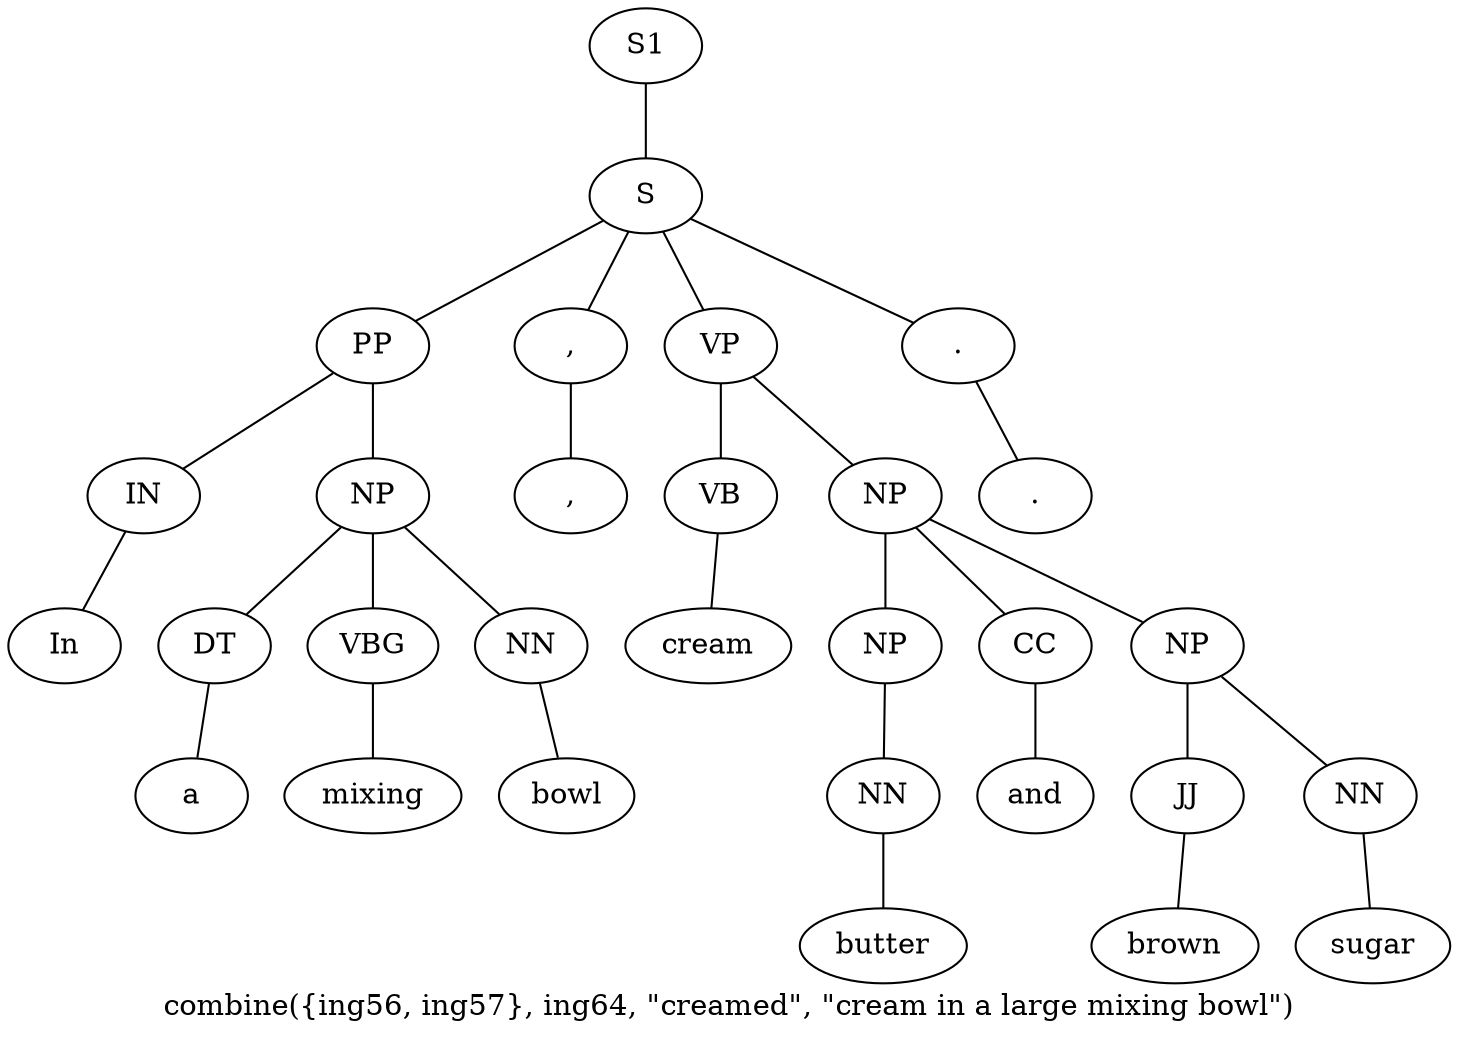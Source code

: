 graph SyntaxGraph {
	label = "combine({ing56, ing57}, ing64, \"creamed\", \"cream in a large mixing bowl\")";
	Node0 [label="S1"];
	Node1 [label="S"];
	Node2 [label="PP"];
	Node3 [label="IN"];
	Node4 [label="In"];
	Node5 [label="NP"];
	Node6 [label="DT"];
	Node7 [label="a"];
	Node8 [label="VBG"];
	Node9 [label="mixing"];
	Node10 [label="NN"];
	Node11 [label="bowl"];
	Node12 [label=","];
	Node13 [label=","];
	Node14 [label="VP"];
	Node15 [label="VB"];
	Node16 [label="cream"];
	Node17 [label="NP"];
	Node18 [label="NP"];
	Node19 [label="NN"];
	Node20 [label="butter"];
	Node21 [label="CC"];
	Node22 [label="and"];
	Node23 [label="NP"];
	Node24 [label="JJ"];
	Node25 [label="brown"];
	Node26 [label="NN"];
	Node27 [label="sugar"];
	Node28 [label="."];
	Node29 [label="."];

	Node0 -- Node1;
	Node1 -- Node2;
	Node1 -- Node12;
	Node1 -- Node14;
	Node1 -- Node28;
	Node2 -- Node3;
	Node2 -- Node5;
	Node3 -- Node4;
	Node5 -- Node6;
	Node5 -- Node8;
	Node5 -- Node10;
	Node6 -- Node7;
	Node8 -- Node9;
	Node10 -- Node11;
	Node12 -- Node13;
	Node14 -- Node15;
	Node14 -- Node17;
	Node15 -- Node16;
	Node17 -- Node18;
	Node17 -- Node21;
	Node17 -- Node23;
	Node18 -- Node19;
	Node19 -- Node20;
	Node21 -- Node22;
	Node23 -- Node24;
	Node23 -- Node26;
	Node24 -- Node25;
	Node26 -- Node27;
	Node28 -- Node29;
}